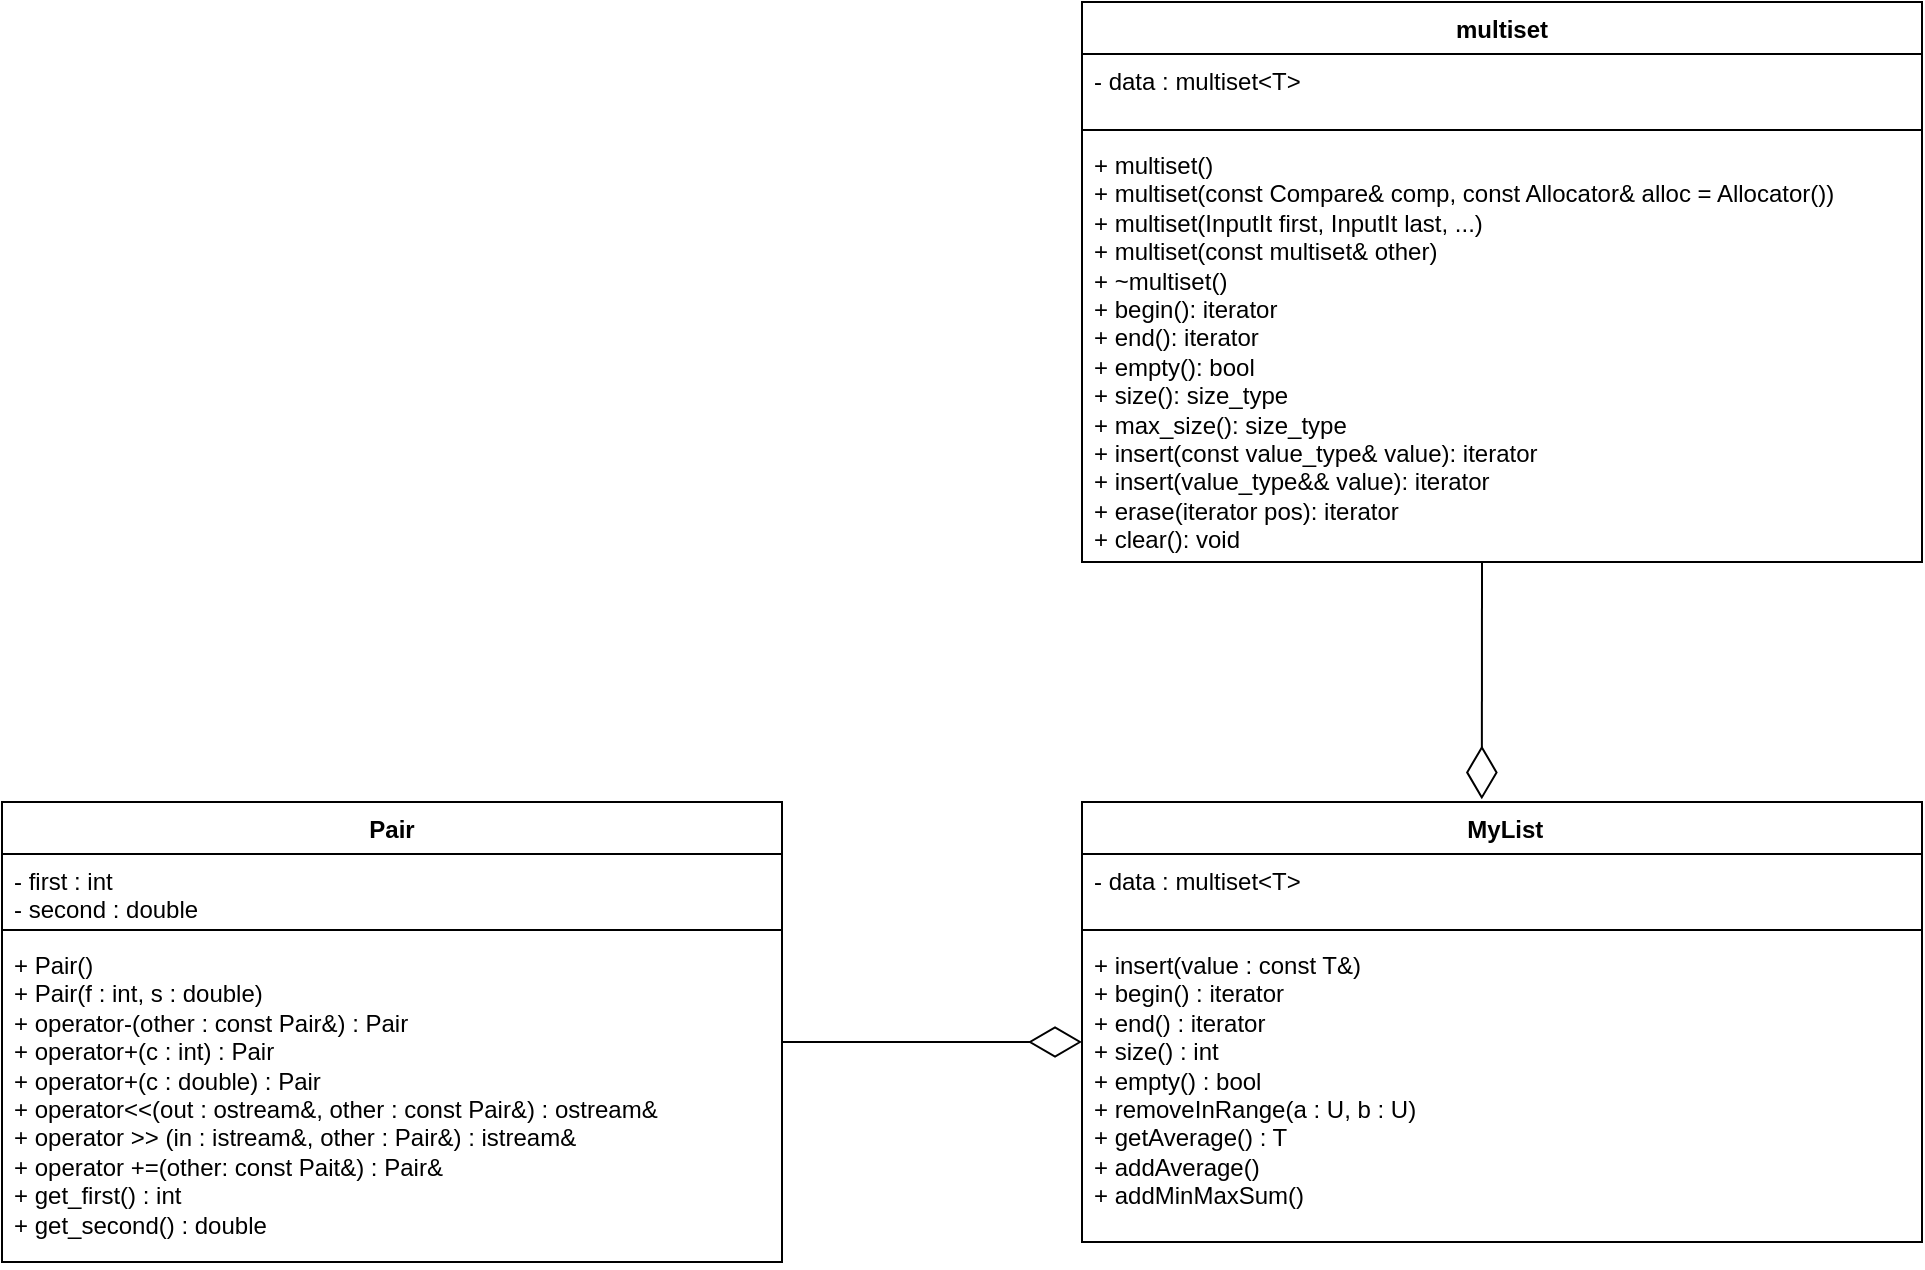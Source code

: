 <mxfile version="26.0.9">
  <diagram name="Страница — 1" id="Lxhw1UMHoT_avsGzzPpA">
    <mxGraphModel dx="1434" dy="2005" grid="1" gridSize="10" guides="1" tooltips="1" connect="1" arrows="1" fold="1" page="1" pageScale="1" pageWidth="827" pageHeight="1169" math="0" shadow="0">
      <root>
        <mxCell id="0" />
        <mxCell id="1" parent="0" />
        <mxCell id="bp3ERj3v3EyKF8RYPxFs-1" value="Pair" style="swimlane;fontStyle=1;align=center;verticalAlign=top;childLayout=stackLayout;horizontal=1;startSize=26;horizontalStack=0;resizeParent=1;resizeParentMax=0;resizeLast=0;collapsible=1;marginBottom=0;whiteSpace=wrap;html=1;" vertex="1" parent="1">
          <mxGeometry x="620" y="-80" width="390" height="230" as="geometry" />
        </mxCell>
        <mxCell id="bp3ERj3v3EyKF8RYPxFs-2" value="- first : int&lt;div&gt;- second : double&lt;/div&gt;" style="text;strokeColor=none;fillColor=none;align=left;verticalAlign=top;spacingLeft=4;spacingRight=4;overflow=hidden;rotatable=0;points=[[0,0.5],[1,0.5]];portConstraint=eastwest;whiteSpace=wrap;html=1;" vertex="1" parent="bp3ERj3v3EyKF8RYPxFs-1">
          <mxGeometry y="26" width="390" height="34" as="geometry" />
        </mxCell>
        <mxCell id="bp3ERj3v3EyKF8RYPxFs-3" value="" style="line;strokeWidth=1;fillColor=none;align=left;verticalAlign=middle;spacingTop=-1;spacingLeft=3;spacingRight=3;rotatable=0;labelPosition=right;points=[];portConstraint=eastwest;strokeColor=inherit;" vertex="1" parent="bp3ERj3v3EyKF8RYPxFs-1">
          <mxGeometry y="60" width="390" height="8" as="geometry" />
        </mxCell>
        <mxCell id="bp3ERj3v3EyKF8RYPxFs-4" value="+ Pair()&lt;div&gt;&lt;div&gt;+ Pair(f : int, s : double)&lt;/div&gt;&lt;div&gt;&lt;div&gt;&lt;div&gt;+ operator-(other : const Pair&amp;amp;) :&amp;nbsp;&lt;span style=&quot;background-color: transparent;&quot;&gt;Pair&lt;/span&gt;&lt;/div&gt;&lt;/div&gt;&lt;/div&gt;&lt;/div&gt;&lt;div&gt;&lt;div&gt;&lt;div&gt;+ operator+(c : int) :&amp;nbsp;&lt;span style=&quot;background-color: transparent;&quot;&gt;Pair&lt;/span&gt;&lt;/div&gt;&lt;div&gt;&lt;/div&gt;&lt;/div&gt;&lt;div&gt;&lt;div&gt;+ operator+(c : double) :&amp;nbsp;&lt;span style=&quot;background-color: transparent;&quot;&gt;Pair&lt;/span&gt;&lt;br&gt;&lt;/div&gt;&lt;div&gt;&lt;div&gt;+ operator&amp;lt;&amp;lt;(out : ostream&amp;amp;, other : const Pair&amp;amp;) :&amp;nbsp;&lt;span style=&quot;background-color: transparent;&quot;&gt;ostream&amp;amp;&lt;/span&gt;&lt;/div&gt;&lt;div&gt;+ operator &amp;gt;&amp;gt; (in : istream&amp;amp;, other : Pair&amp;amp;) : istream&amp;amp;&lt;/div&gt;&lt;/div&gt;&lt;div&gt;&lt;span style=&quot;background-color: transparent;&quot;&gt;+ operator +=(other: const Pait&amp;amp;) : Pair&amp;amp;&lt;/span&gt;&lt;/div&gt;&lt;div&gt;&lt;span style=&quot;background-color: transparent;&quot;&gt;+ get_first() : int&lt;/span&gt;&lt;/div&gt;&lt;div&gt;&lt;span style=&quot;background-color: transparent;&quot;&gt;+ get_second() : double&lt;/span&gt;&lt;/div&gt;&lt;div&gt;&lt;br&gt;&lt;/div&gt;&lt;/div&gt;&lt;div&gt;&lt;br&gt;&lt;/div&gt;&lt;/div&gt;&lt;div&gt;&lt;br&gt;&lt;/div&gt;&lt;div&gt;&lt;br&gt;&lt;/div&gt;" style="text;strokeColor=none;fillColor=none;align=left;verticalAlign=top;spacingLeft=4;spacingRight=4;overflow=hidden;rotatable=0;points=[[0,0.5],[1,0.5]];portConstraint=eastwest;whiteSpace=wrap;html=1;" vertex="1" parent="bp3ERj3v3EyKF8RYPxFs-1">
          <mxGeometry y="68" width="390" height="162" as="geometry" />
        </mxCell>
        <mxCell id="bp3ERj3v3EyKF8RYPxFs-5" value="&amp;nbsp;MyList" style="swimlane;fontStyle=1;align=center;verticalAlign=top;childLayout=stackLayout;horizontal=1;startSize=26;horizontalStack=0;resizeParent=1;resizeParentMax=0;resizeLast=0;collapsible=1;marginBottom=0;whiteSpace=wrap;html=1;" vertex="1" parent="1">
          <mxGeometry x="1160" y="-80" width="420" height="220" as="geometry" />
        </mxCell>
        <mxCell id="bp3ERj3v3EyKF8RYPxFs-6" value="-&amp;nbsp;data :&amp;nbsp;multiset&amp;lt;T&amp;gt;&amp;nbsp;" style="text;strokeColor=none;fillColor=none;align=left;verticalAlign=top;spacingLeft=4;spacingRight=4;overflow=hidden;rotatable=0;points=[[0,0.5],[1,0.5]];portConstraint=eastwest;whiteSpace=wrap;html=1;" vertex="1" parent="bp3ERj3v3EyKF8RYPxFs-5">
          <mxGeometry y="26" width="420" height="34" as="geometry" />
        </mxCell>
        <mxCell id="bp3ERj3v3EyKF8RYPxFs-7" value="" style="line;strokeWidth=1;fillColor=none;align=left;verticalAlign=middle;spacingTop=-1;spacingLeft=3;spacingRight=3;rotatable=0;labelPosition=right;points=[];portConstraint=eastwest;strokeColor=inherit;" vertex="1" parent="bp3ERj3v3EyKF8RYPxFs-5">
          <mxGeometry y="60" width="420" height="8" as="geometry" />
        </mxCell>
        <mxCell id="bp3ERj3v3EyKF8RYPxFs-8" value="+ insert(value : const T&amp;amp;)&lt;div&gt;&lt;div&gt;+ begin() : iterator&lt;/div&gt;&lt;div&gt;&lt;div&gt;&lt;div&gt;+&amp;nbsp;&lt;span style=&quot;background-color: transparent; color: light-dark(rgb(0, 0, 0), rgb(255, 255, 255));&quot;&gt;end() : iterator&lt;/span&gt;&lt;/div&gt;&lt;/div&gt;&lt;/div&gt;&lt;/div&gt;&lt;div&gt;&lt;span style=&quot;background-color: transparent; color: light-dark(rgb(0, 0, 0), rgb(255, 255, 255));&quot;&gt;+ size() : int&lt;/span&gt;&lt;/div&gt;&lt;div&gt;&lt;span style=&quot;background-color: transparent; color: light-dark(rgb(0, 0, 0), rgb(255, 255, 255));&quot;&gt;+ empty() : bool&lt;/span&gt;&lt;/div&gt;&lt;div&gt;&lt;span style=&quot;background-color: transparent;&quot;&gt;+&amp;nbsp;&lt;/span&gt;&lt;span style=&quot;background-color: transparent;&quot;&gt;removeInRange(a : U, b : U)&lt;/span&gt;&lt;/div&gt;&lt;div&gt;&lt;span style=&quot;background-color: transparent; color: light-dark(rgb(0, 0, 0), rgb(255, 255, 255));&quot;&gt;+&amp;nbsp;&lt;/span&gt;&lt;span style=&quot;background-color: transparent;&quot;&gt;getAverage() : T&lt;/span&gt;&lt;/div&gt;&lt;div&gt;&lt;span style=&quot;background-color: transparent;&quot;&gt;+&amp;nbsp;&lt;/span&gt;&lt;span style=&quot;background-color: transparent;&quot;&gt;addAverage()&lt;/span&gt;&lt;/div&gt;&lt;div&gt;&lt;span style=&quot;background-color: transparent;&quot;&gt;+&amp;nbsp;&lt;/span&gt;&lt;span style=&quot;background-color: transparent;&quot;&gt;addMinMaxSum()&lt;/span&gt;&lt;/div&gt;&lt;div&gt;&lt;div&gt;&lt;div&gt;&lt;br&gt;&lt;/div&gt;&lt;/div&gt;&lt;div&gt;&lt;br&gt;&lt;/div&gt;&lt;/div&gt;&lt;div&gt;&lt;br&gt;&lt;/div&gt;&lt;div&gt;&lt;br&gt;&lt;/div&gt;" style="text;strokeColor=none;fillColor=none;align=left;verticalAlign=top;spacingLeft=4;spacingRight=4;overflow=hidden;rotatable=0;points=[[0,0.5],[1,0.5]];portConstraint=eastwest;whiteSpace=wrap;html=1;" vertex="1" parent="bp3ERj3v3EyKF8RYPxFs-5">
          <mxGeometry y="68" width="420" height="152" as="geometry" />
        </mxCell>
        <mxCell id="bp3ERj3v3EyKF8RYPxFs-9" value="" style="endArrow=diamondThin;endFill=0;endSize=24;html=1;rounded=0;" edge="1" parent="1">
          <mxGeometry width="160" relative="1" as="geometry">
            <mxPoint x="1010" y="40" as="sourcePoint" />
            <mxPoint x="1160" y="40" as="targetPoint" />
          </mxGeometry>
        </mxCell>
        <mxCell id="bp3ERj3v3EyKF8RYPxFs-10" value="multiset" style="swimlane;fontStyle=1;align=center;verticalAlign=top;childLayout=stackLayout;horizontal=1;startSize=26;horizontalStack=0;resizeParent=1;resizeParentMax=0;resizeLast=0;collapsible=1;marginBottom=0;whiteSpace=wrap;html=1;" vertex="1" parent="1">
          <mxGeometry x="1160" y="-480" width="420" height="280" as="geometry" />
        </mxCell>
        <mxCell id="bp3ERj3v3EyKF8RYPxFs-11" value="-&amp;nbsp;data :&amp;nbsp;multiset&amp;lt;T&amp;gt;&amp;nbsp;" style="text;strokeColor=none;fillColor=none;align=left;verticalAlign=top;spacingLeft=4;spacingRight=4;overflow=hidden;rotatable=0;points=[[0,0.5],[1,0.5]];portConstraint=eastwest;whiteSpace=wrap;html=1;" vertex="1" parent="bp3ERj3v3EyKF8RYPxFs-10">
          <mxGeometry y="26" width="420" height="34" as="geometry" />
        </mxCell>
        <mxCell id="bp3ERj3v3EyKF8RYPxFs-12" value="" style="line;strokeWidth=1;fillColor=none;align=left;verticalAlign=middle;spacingTop=-1;spacingLeft=3;spacingRight=3;rotatable=0;labelPosition=right;points=[];portConstraint=eastwest;strokeColor=inherit;" vertex="1" parent="bp3ERj3v3EyKF8RYPxFs-10">
          <mxGeometry y="60" width="420" height="8" as="geometry" />
        </mxCell>
        <mxCell id="bp3ERj3v3EyKF8RYPxFs-13" value="&lt;div&gt;&lt;span style=&quot;background-color: transparent; color: light-dark(rgb(0, 0, 0), rgb(255, 255, 255));&quot;&gt;+ multiset()&lt;/span&gt;&lt;br&gt;&lt;/div&gt;&lt;div&gt;+ multiset(const Compare&amp;amp; comp, const Allocator&amp;amp; alloc = Allocator())&lt;/div&gt;&lt;div&gt;+ multiset(InputIt first, InputIt last, ...)&lt;/div&gt;&lt;div&gt;+ multiset(const multiset&amp;amp; other)&lt;/div&gt;&lt;div&gt;+ ~multiset()&lt;/div&gt;&lt;div&gt;+ begin(): iterator&lt;/div&gt;&lt;div&gt;+ end(): iterator&lt;/div&gt;&lt;div&gt;+ empty(): bool&lt;/div&gt;&lt;div&gt;+ size(): size_type&lt;/div&gt;&lt;div&gt;+ max_size(): size_type&lt;/div&gt;&lt;div&gt;+ insert(const value_type&amp;amp; value): iterator&lt;/div&gt;&lt;div&gt;+ insert(value_type&amp;amp;&amp;amp; value): iterator&lt;/div&gt;&lt;div&gt;&lt;span style=&quot;background-color: transparent; color: light-dark(rgb(0, 0, 0), rgb(255, 255, 255));&quot;&gt;+ erase(iterator pos): iterator&lt;/span&gt;&lt;/div&gt;&lt;div&gt;+ clear(): void&lt;/div&gt;&lt;div&gt;&lt;br&gt;&lt;/div&gt;" style="text;strokeColor=none;fillColor=none;align=left;verticalAlign=top;spacingLeft=4;spacingRight=4;overflow=hidden;rotatable=0;points=[[0,0.5],[1,0.5]];portConstraint=eastwest;whiteSpace=wrap;html=1;" vertex="1" parent="bp3ERj3v3EyKF8RYPxFs-10">
          <mxGeometry y="68" width="420" height="212" as="geometry" />
        </mxCell>
        <mxCell id="bp3ERj3v3EyKF8RYPxFs-14" value="" style="endArrow=diamondThin;endFill=0;endSize=24;html=1;rounded=0;entryX=0.476;entryY=-0.006;entryDx=0;entryDy=0;entryPerimeter=0;" edge="1" parent="bp3ERj3v3EyKF8RYPxFs-10" target="bp3ERj3v3EyKF8RYPxFs-5">
          <mxGeometry width="160" relative="1" as="geometry">
            <mxPoint x="200" y="280" as="sourcePoint" />
            <mxPoint x="350" y="280" as="targetPoint" />
          </mxGeometry>
        </mxCell>
      </root>
    </mxGraphModel>
  </diagram>
</mxfile>
